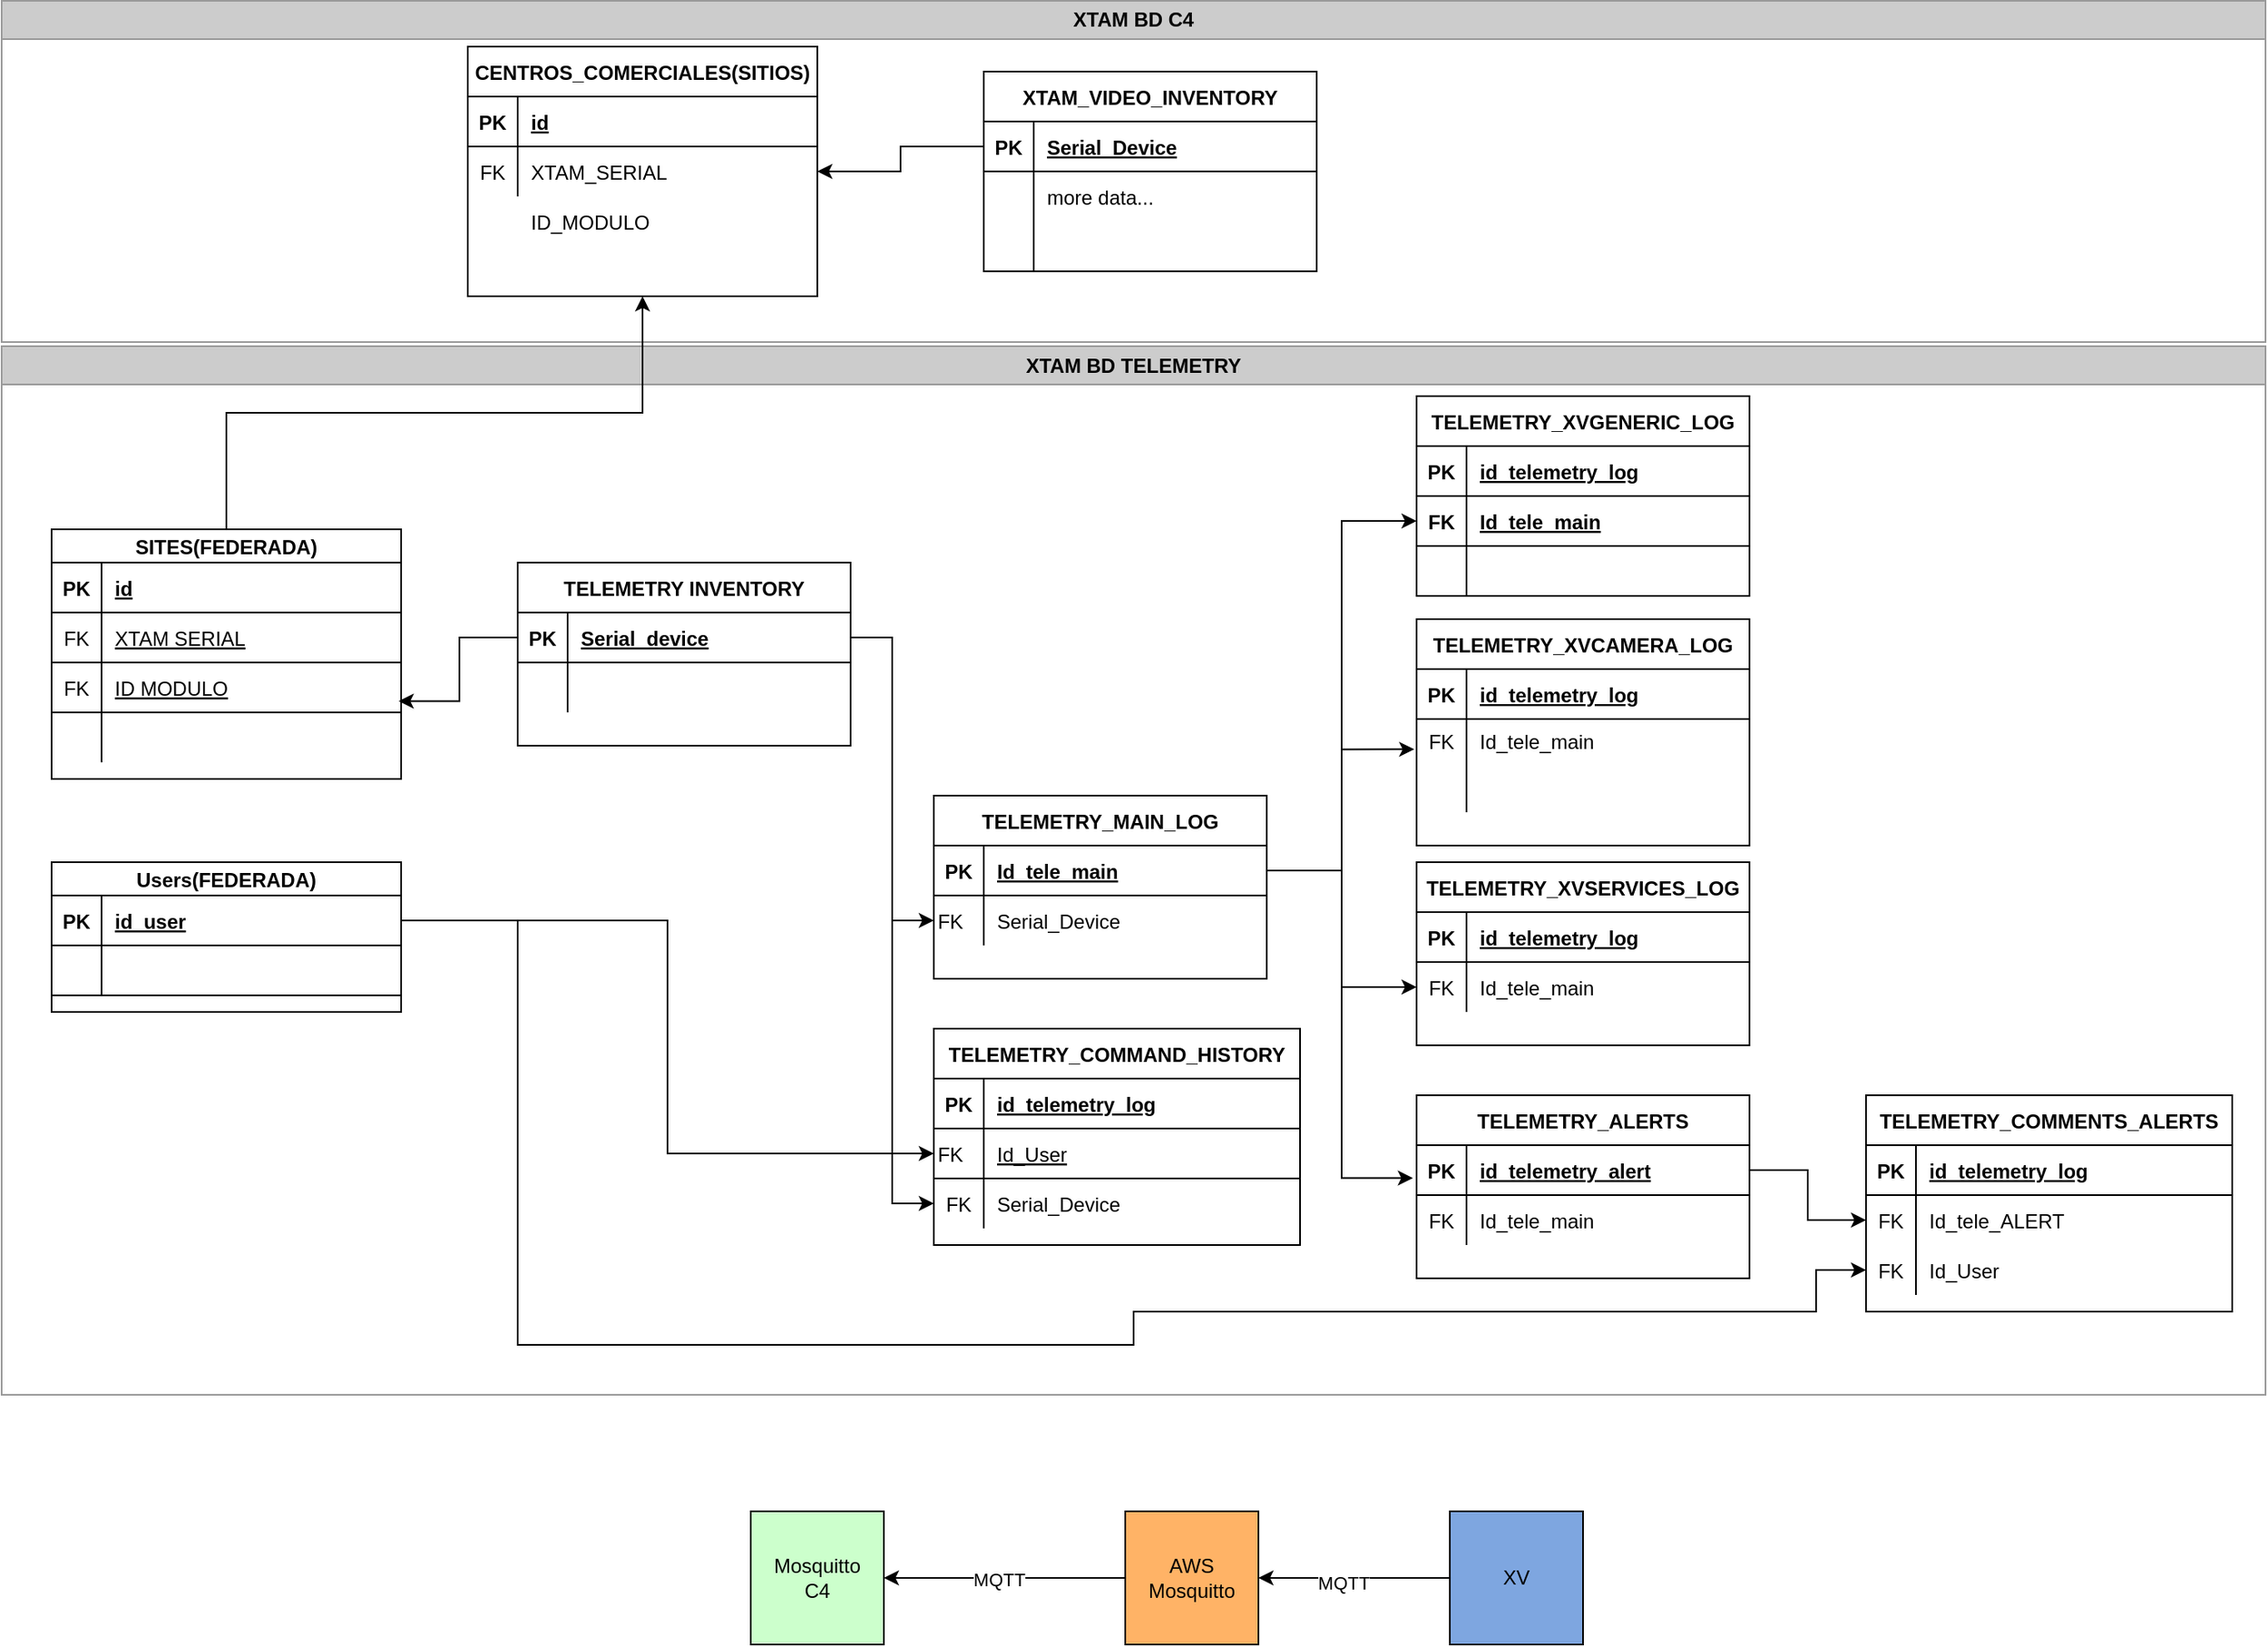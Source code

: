 <mxfile version="23.1.5" type="github">
  <diagram id="R2lEEEUBdFMjLlhIrx00" name="Page-1">
    <mxGraphModel dx="2516" dy="759" grid="1" gridSize="10" guides="1" tooltips="1" connect="1" arrows="1" fold="1" page="1" pageScale="1" pageWidth="850" pageHeight="1100" math="0" shadow="0" extFonts="Permanent Marker^https://fonts.googleapis.com/css?family=Permanent+Marker">
      <root>
        <mxCell id="0" />
        <mxCell id="1" parent="0" />
        <mxCell id="znFHZDXA9H_BHEnEAQ6R-107" value="XTAM BD TELEMETRY" style="swimlane;whiteSpace=wrap;html=1;fillColor=#CCCCCC;strokeColor=#999999;" parent="1" vertex="1">
          <mxGeometry x="-250" y="210" width="1360" height="630" as="geometry" />
        </mxCell>
        <mxCell id="znFHZDXA9H_BHEnEAQ6R-1" value="TELEMETRY INVENTORY" style="shape=table;startSize=30;container=1;collapsible=1;childLayout=tableLayout;fixedRows=1;rowLines=0;fontStyle=1;align=center;resizeLast=1;" parent="znFHZDXA9H_BHEnEAQ6R-107" vertex="1">
          <mxGeometry x="310" y="130" width="200" height="110" as="geometry" />
        </mxCell>
        <mxCell id="znFHZDXA9H_BHEnEAQ6R-2" value="" style="shape=partialRectangle;collapsible=0;dropTarget=0;pointerEvents=0;fillColor=none;points=[[0,0.5],[1,0.5]];portConstraint=eastwest;top=0;left=0;right=0;bottom=1;" parent="znFHZDXA9H_BHEnEAQ6R-1" vertex="1">
          <mxGeometry y="30" width="200" height="30" as="geometry" />
        </mxCell>
        <mxCell id="znFHZDXA9H_BHEnEAQ6R-3" value="PK" style="shape=partialRectangle;overflow=hidden;connectable=0;fillColor=none;top=0;left=0;bottom=0;right=0;fontStyle=1;" parent="znFHZDXA9H_BHEnEAQ6R-2" vertex="1">
          <mxGeometry width="30" height="30" as="geometry">
            <mxRectangle width="30" height="30" as="alternateBounds" />
          </mxGeometry>
        </mxCell>
        <mxCell id="znFHZDXA9H_BHEnEAQ6R-4" value="Serial_device" style="shape=partialRectangle;overflow=hidden;connectable=0;fillColor=none;top=0;left=0;bottom=0;right=0;align=left;spacingLeft=6;fontStyle=5;" parent="znFHZDXA9H_BHEnEAQ6R-2" vertex="1">
          <mxGeometry x="30" width="170" height="30" as="geometry">
            <mxRectangle width="170" height="30" as="alternateBounds" />
          </mxGeometry>
        </mxCell>
        <mxCell id="znFHZDXA9H_BHEnEAQ6R-5" value="" style="shape=partialRectangle;collapsible=0;dropTarget=0;pointerEvents=0;fillColor=none;points=[[0,0.5],[1,0.5]];portConstraint=eastwest;top=0;left=0;right=0;bottom=0;" parent="znFHZDXA9H_BHEnEAQ6R-1" vertex="1">
          <mxGeometry y="60" width="200" height="30" as="geometry" />
        </mxCell>
        <mxCell id="znFHZDXA9H_BHEnEAQ6R-6" value="" style="shape=partialRectangle;overflow=hidden;connectable=0;fillColor=none;top=0;left=0;bottom=0;right=0;" parent="znFHZDXA9H_BHEnEAQ6R-5" vertex="1">
          <mxGeometry width="30" height="30" as="geometry">
            <mxRectangle width="30" height="30" as="alternateBounds" />
          </mxGeometry>
        </mxCell>
        <mxCell id="znFHZDXA9H_BHEnEAQ6R-7" value="" style="shape=partialRectangle;overflow=hidden;connectable=0;fillColor=none;top=0;left=0;bottom=0;right=0;align=left;spacingLeft=6;" parent="znFHZDXA9H_BHEnEAQ6R-5" vertex="1">
          <mxGeometry x="30" width="170" height="30" as="geometry">
            <mxRectangle width="170" height="30" as="alternateBounds" />
          </mxGeometry>
        </mxCell>
        <mxCell id="znFHZDXA9H_BHEnEAQ6R-118" value="TELEMETRY_COMMENTS_ALERTS" style="shape=table;startSize=30;container=1;collapsible=1;childLayout=tableLayout;fixedRows=1;rowLines=0;fontStyle=1;align=center;resizeLast=1;" parent="znFHZDXA9H_BHEnEAQ6R-107" vertex="1">
          <mxGeometry x="1120" y="450" width="220" height="130" as="geometry" />
        </mxCell>
        <mxCell id="znFHZDXA9H_BHEnEAQ6R-119" value="" style="shape=partialRectangle;collapsible=0;dropTarget=0;pointerEvents=0;fillColor=none;points=[[0,0.5],[1,0.5]];portConstraint=eastwest;top=0;left=0;right=0;bottom=1;" parent="znFHZDXA9H_BHEnEAQ6R-118" vertex="1">
          <mxGeometry y="30" width="220" height="30" as="geometry" />
        </mxCell>
        <mxCell id="znFHZDXA9H_BHEnEAQ6R-120" value="PK" style="shape=partialRectangle;overflow=hidden;connectable=0;fillColor=none;top=0;left=0;bottom=0;right=0;fontStyle=1;" parent="znFHZDXA9H_BHEnEAQ6R-119" vertex="1">
          <mxGeometry width="30" height="30" as="geometry">
            <mxRectangle width="30" height="30" as="alternateBounds" />
          </mxGeometry>
        </mxCell>
        <mxCell id="znFHZDXA9H_BHEnEAQ6R-121" value="id_telemetry_log" style="shape=partialRectangle;overflow=hidden;connectable=0;fillColor=none;top=0;left=0;bottom=0;right=0;align=left;spacingLeft=6;fontStyle=5;" parent="znFHZDXA9H_BHEnEAQ6R-119" vertex="1">
          <mxGeometry x="30" width="190" height="30" as="geometry">
            <mxRectangle width="190" height="30" as="alternateBounds" />
          </mxGeometry>
        </mxCell>
        <mxCell id="znFHZDXA9H_BHEnEAQ6R-122" value="" style="shape=partialRectangle;collapsible=0;dropTarget=0;pointerEvents=0;fillColor=none;points=[[0,0.5],[1,0.5]];portConstraint=eastwest;top=0;left=0;right=0;bottom=0;" parent="znFHZDXA9H_BHEnEAQ6R-118" vertex="1">
          <mxGeometry y="60" width="220" height="30" as="geometry" />
        </mxCell>
        <mxCell id="znFHZDXA9H_BHEnEAQ6R-123" value="FK" style="shape=partialRectangle;overflow=hidden;connectable=0;fillColor=none;top=0;left=0;bottom=0;right=0;" parent="znFHZDXA9H_BHEnEAQ6R-122" vertex="1">
          <mxGeometry width="30" height="30" as="geometry">
            <mxRectangle width="30" height="30" as="alternateBounds" />
          </mxGeometry>
        </mxCell>
        <mxCell id="znFHZDXA9H_BHEnEAQ6R-124" value="Id_tele_ALERT" style="shape=partialRectangle;overflow=hidden;connectable=0;fillColor=none;top=0;left=0;bottom=0;right=0;align=left;spacingLeft=6;" parent="znFHZDXA9H_BHEnEAQ6R-122" vertex="1">
          <mxGeometry x="30" width="190" height="30" as="geometry">
            <mxRectangle width="190" height="30" as="alternateBounds" />
          </mxGeometry>
        </mxCell>
        <mxCell id="znFHZDXA9H_BHEnEAQ6R-153" style="shape=partialRectangle;collapsible=0;dropTarget=0;pointerEvents=0;fillColor=none;points=[[0,0.5],[1,0.5]];portConstraint=eastwest;top=0;left=0;right=0;bottom=0;" parent="znFHZDXA9H_BHEnEAQ6R-118" vertex="1">
          <mxGeometry y="90" width="220" height="30" as="geometry" />
        </mxCell>
        <mxCell id="znFHZDXA9H_BHEnEAQ6R-154" value="FK" style="shape=partialRectangle;overflow=hidden;connectable=0;fillColor=none;top=0;left=0;bottom=0;right=0;" parent="znFHZDXA9H_BHEnEAQ6R-153" vertex="1">
          <mxGeometry width="30" height="30" as="geometry">
            <mxRectangle width="30" height="30" as="alternateBounds" />
          </mxGeometry>
        </mxCell>
        <mxCell id="znFHZDXA9H_BHEnEAQ6R-155" value="Id_User" style="shape=partialRectangle;overflow=hidden;connectable=0;fillColor=none;top=0;left=0;bottom=0;right=0;align=left;spacingLeft=6;" parent="znFHZDXA9H_BHEnEAQ6R-153" vertex="1">
          <mxGeometry x="30" width="190" height="30" as="geometry">
            <mxRectangle width="190" height="30" as="alternateBounds" />
          </mxGeometry>
        </mxCell>
        <mxCell id="znFHZDXA9H_BHEnEAQ6R-126" value="TELEMETRY_COMMAND_HISTORY" style="shape=table;startSize=30;container=1;collapsible=1;childLayout=tableLayout;fixedRows=1;rowLines=0;fontStyle=1;align=center;resizeLast=1;" parent="znFHZDXA9H_BHEnEAQ6R-107" vertex="1">
          <mxGeometry x="560" y="410" width="220" height="130" as="geometry" />
        </mxCell>
        <mxCell id="znFHZDXA9H_BHEnEAQ6R-127" value="" style="shape=partialRectangle;collapsible=0;dropTarget=0;pointerEvents=0;fillColor=none;points=[[0,0.5],[1,0.5]];portConstraint=eastwest;top=0;left=0;right=0;bottom=1;" parent="znFHZDXA9H_BHEnEAQ6R-126" vertex="1">
          <mxGeometry y="30" width="220" height="30" as="geometry" />
        </mxCell>
        <mxCell id="znFHZDXA9H_BHEnEAQ6R-128" value="PK" style="shape=partialRectangle;overflow=hidden;connectable=0;fillColor=none;top=0;left=0;bottom=0;right=0;fontStyle=1;" parent="znFHZDXA9H_BHEnEAQ6R-127" vertex="1">
          <mxGeometry width="30" height="30" as="geometry">
            <mxRectangle width="30" height="30" as="alternateBounds" />
          </mxGeometry>
        </mxCell>
        <mxCell id="znFHZDXA9H_BHEnEAQ6R-129" value="id_telemetry_log" style="shape=partialRectangle;overflow=hidden;connectable=0;fillColor=none;top=0;left=0;bottom=0;right=0;align=left;spacingLeft=6;fontStyle=5;" parent="znFHZDXA9H_BHEnEAQ6R-127" vertex="1">
          <mxGeometry x="30" width="190" height="30" as="geometry">
            <mxRectangle width="190" height="30" as="alternateBounds" />
          </mxGeometry>
        </mxCell>
        <mxCell id="znFHZDXA9H_BHEnEAQ6R-149" style="shape=partialRectangle;collapsible=0;dropTarget=0;pointerEvents=0;fillColor=none;points=[[0,0.5],[1,0.5]];portConstraint=eastwest;top=0;left=0;right=0;bottom=1;" parent="znFHZDXA9H_BHEnEAQ6R-126" vertex="1">
          <mxGeometry y="60" width="220" height="30" as="geometry" />
        </mxCell>
        <mxCell id="znFHZDXA9H_BHEnEAQ6R-150" value="FK   " style="shape=partialRectangle;overflow=hidden;connectable=0;fillColor=none;top=0;left=0;bottom=0;right=0;fontStyle=0;" parent="znFHZDXA9H_BHEnEAQ6R-149" vertex="1">
          <mxGeometry width="30" height="30" as="geometry">
            <mxRectangle width="30" height="30" as="alternateBounds" />
          </mxGeometry>
        </mxCell>
        <mxCell id="znFHZDXA9H_BHEnEAQ6R-151" value="Id_User" style="shape=partialRectangle;overflow=hidden;connectable=0;fillColor=none;top=0;left=0;bottom=0;right=0;align=left;spacingLeft=6;fontStyle=4;" parent="znFHZDXA9H_BHEnEAQ6R-149" vertex="1">
          <mxGeometry x="30" width="190" height="30" as="geometry">
            <mxRectangle width="190" height="30" as="alternateBounds" />
          </mxGeometry>
        </mxCell>
        <mxCell id="znFHZDXA9H_BHEnEAQ6R-130" value="" style="shape=partialRectangle;collapsible=0;dropTarget=0;pointerEvents=0;fillColor=none;points=[[0,0.5],[1,0.5]];portConstraint=eastwest;top=0;left=0;right=0;bottom=0;" parent="znFHZDXA9H_BHEnEAQ6R-126" vertex="1">
          <mxGeometry y="90" width="220" height="30" as="geometry" />
        </mxCell>
        <mxCell id="znFHZDXA9H_BHEnEAQ6R-131" value="FK" style="shape=partialRectangle;overflow=hidden;connectable=0;fillColor=none;top=0;left=0;bottom=0;right=0;" parent="znFHZDXA9H_BHEnEAQ6R-130" vertex="1">
          <mxGeometry width="30" height="30" as="geometry">
            <mxRectangle width="30" height="30" as="alternateBounds" />
          </mxGeometry>
        </mxCell>
        <mxCell id="znFHZDXA9H_BHEnEAQ6R-132" value="Serial_Device" style="shape=partialRectangle;overflow=hidden;connectable=0;fillColor=none;top=0;left=0;bottom=0;right=0;align=left;spacingLeft=6;" parent="znFHZDXA9H_BHEnEAQ6R-130" vertex="1">
          <mxGeometry x="30" width="190" height="30" as="geometry">
            <mxRectangle width="190" height="30" as="alternateBounds" />
          </mxGeometry>
        </mxCell>
        <mxCell id="znFHZDXA9H_BHEnEAQ6R-38" value="SITES(FEDERADA)" style="shape=table;startSize=20;container=1;collapsible=1;childLayout=tableLayout;fixedRows=1;rowLines=0;fontStyle=1;align=center;resizeLast=1;" parent="znFHZDXA9H_BHEnEAQ6R-107" vertex="1">
          <mxGeometry x="30" y="110" width="210" height="150" as="geometry" />
        </mxCell>
        <mxCell id="znFHZDXA9H_BHEnEAQ6R-39" value="" style="shape=partialRectangle;collapsible=0;dropTarget=0;pointerEvents=0;fillColor=none;points=[[0,0.5],[1,0.5]];portConstraint=eastwest;top=0;left=0;right=0;bottom=1;" parent="znFHZDXA9H_BHEnEAQ6R-38" vertex="1">
          <mxGeometry y="20" width="210" height="30" as="geometry" />
        </mxCell>
        <mxCell id="znFHZDXA9H_BHEnEAQ6R-40" value="PK" style="shape=partialRectangle;overflow=hidden;connectable=0;fillColor=none;top=0;left=0;bottom=0;right=0;fontStyle=1;" parent="znFHZDXA9H_BHEnEAQ6R-39" vertex="1">
          <mxGeometry width="30" height="30" as="geometry">
            <mxRectangle width="30" height="30" as="alternateBounds" />
          </mxGeometry>
        </mxCell>
        <mxCell id="znFHZDXA9H_BHEnEAQ6R-41" value="id" style="shape=partialRectangle;overflow=hidden;connectable=0;fillColor=none;top=0;left=0;bottom=0;right=0;align=left;spacingLeft=6;fontStyle=5;" parent="znFHZDXA9H_BHEnEAQ6R-39" vertex="1">
          <mxGeometry x="30" width="180" height="30" as="geometry">
            <mxRectangle width="180" height="30" as="alternateBounds" />
          </mxGeometry>
        </mxCell>
        <mxCell id="znFHZDXA9H_BHEnEAQ6R-45" style="shape=partialRectangle;collapsible=0;dropTarget=0;pointerEvents=0;fillColor=none;points=[[0,0.5],[1,0.5]];portConstraint=eastwest;top=0;left=0;right=0;bottom=1;" parent="znFHZDXA9H_BHEnEAQ6R-38" vertex="1">
          <mxGeometry y="50" width="210" height="30" as="geometry" />
        </mxCell>
        <mxCell id="znFHZDXA9H_BHEnEAQ6R-46" value="FK" style="shape=partialRectangle;overflow=hidden;connectable=0;fillColor=none;top=0;left=0;bottom=0;right=0;fontStyle=0;" parent="znFHZDXA9H_BHEnEAQ6R-45" vertex="1">
          <mxGeometry width="30" height="30" as="geometry">
            <mxRectangle width="30" height="30" as="alternateBounds" />
          </mxGeometry>
        </mxCell>
        <mxCell id="znFHZDXA9H_BHEnEAQ6R-47" value="XTAM SERIAL" style="shape=partialRectangle;overflow=hidden;connectable=0;fillColor=none;top=0;left=0;bottom=0;right=0;align=left;spacingLeft=6;fontStyle=4;" parent="znFHZDXA9H_BHEnEAQ6R-45" vertex="1">
          <mxGeometry x="30" width="180" height="30" as="geometry">
            <mxRectangle width="180" height="30" as="alternateBounds" />
          </mxGeometry>
        </mxCell>
        <mxCell id="znFHZDXA9H_BHEnEAQ6R-48" style="shape=partialRectangle;collapsible=0;dropTarget=0;pointerEvents=0;fillColor=none;points=[[0,0.5],[1,0.5]];portConstraint=eastwest;top=0;left=0;right=0;bottom=1;" parent="znFHZDXA9H_BHEnEAQ6R-38" vertex="1">
          <mxGeometry y="80" width="210" height="30" as="geometry" />
        </mxCell>
        <mxCell id="znFHZDXA9H_BHEnEAQ6R-49" value="FK" style="shape=partialRectangle;overflow=hidden;connectable=0;fillColor=none;top=0;left=0;bottom=0;right=0;fontStyle=0;" parent="znFHZDXA9H_BHEnEAQ6R-48" vertex="1">
          <mxGeometry width="30" height="30" as="geometry">
            <mxRectangle width="30" height="30" as="alternateBounds" />
          </mxGeometry>
        </mxCell>
        <mxCell id="znFHZDXA9H_BHEnEAQ6R-50" value="ID MODULO" style="shape=partialRectangle;overflow=hidden;connectable=0;fillColor=none;top=0;left=0;bottom=0;right=0;align=left;spacingLeft=6;fontStyle=4;" parent="znFHZDXA9H_BHEnEAQ6R-48" vertex="1">
          <mxGeometry x="30" width="180" height="30" as="geometry">
            <mxRectangle width="180" height="30" as="alternateBounds" />
          </mxGeometry>
        </mxCell>
        <mxCell id="znFHZDXA9H_BHEnEAQ6R-42" value="" style="shape=partialRectangle;collapsible=0;dropTarget=0;pointerEvents=0;fillColor=none;points=[[0,0.5],[1,0.5]];portConstraint=eastwest;top=0;left=0;right=0;bottom=0;" parent="znFHZDXA9H_BHEnEAQ6R-38" vertex="1">
          <mxGeometry y="110" width="210" height="30" as="geometry" />
        </mxCell>
        <mxCell id="znFHZDXA9H_BHEnEAQ6R-43" value="" style="shape=partialRectangle;overflow=hidden;connectable=0;fillColor=none;top=0;left=0;bottom=0;right=0;" parent="znFHZDXA9H_BHEnEAQ6R-42" vertex="1">
          <mxGeometry width="30" height="30" as="geometry">
            <mxRectangle width="30" height="30" as="alternateBounds" />
          </mxGeometry>
        </mxCell>
        <mxCell id="znFHZDXA9H_BHEnEAQ6R-44" value="" style="shape=partialRectangle;overflow=hidden;connectable=0;fillColor=none;top=0;left=0;bottom=0;right=0;align=left;spacingLeft=6;" parent="znFHZDXA9H_BHEnEAQ6R-42" vertex="1">
          <mxGeometry x="30" width="180" height="30" as="geometry">
            <mxRectangle width="180" height="30" as="alternateBounds" />
          </mxGeometry>
        </mxCell>
        <mxCell id="znFHZDXA9H_BHEnEAQ6R-51" style="edgeStyle=orthogonalEdgeStyle;rounded=0;orthogonalLoop=1;jettySize=auto;html=1;exitX=0;exitY=0.5;exitDx=0;exitDy=0;entryX=0.993;entryY=0.774;entryDx=0;entryDy=0;entryPerimeter=0;" parent="znFHZDXA9H_BHEnEAQ6R-107" source="znFHZDXA9H_BHEnEAQ6R-2" target="znFHZDXA9H_BHEnEAQ6R-48" edge="1">
          <mxGeometry relative="1" as="geometry" />
        </mxCell>
        <mxCell id="znFHZDXA9H_BHEnEAQ6R-99" value="TELEMETRY_ALERTS" style="shape=table;startSize=30;container=1;collapsible=1;childLayout=tableLayout;fixedRows=1;rowLines=0;fontStyle=1;align=center;resizeLast=1;" parent="znFHZDXA9H_BHEnEAQ6R-107" vertex="1">
          <mxGeometry x="850" y="450" width="200" height="110" as="geometry" />
        </mxCell>
        <mxCell id="znFHZDXA9H_BHEnEAQ6R-100" value="" style="shape=partialRectangle;collapsible=0;dropTarget=0;pointerEvents=0;fillColor=none;points=[[0,0.5],[1,0.5]];portConstraint=eastwest;top=0;left=0;right=0;bottom=1;" parent="znFHZDXA9H_BHEnEAQ6R-99" vertex="1">
          <mxGeometry y="30" width="200" height="30" as="geometry" />
        </mxCell>
        <mxCell id="znFHZDXA9H_BHEnEAQ6R-101" value="PK" style="shape=partialRectangle;overflow=hidden;connectable=0;fillColor=none;top=0;left=0;bottom=0;right=0;fontStyle=1;" parent="znFHZDXA9H_BHEnEAQ6R-100" vertex="1">
          <mxGeometry width="30" height="30" as="geometry">
            <mxRectangle width="30" height="30" as="alternateBounds" />
          </mxGeometry>
        </mxCell>
        <mxCell id="znFHZDXA9H_BHEnEAQ6R-102" value="id_telemetry_alert" style="shape=partialRectangle;overflow=hidden;connectable=0;fillColor=none;top=0;left=0;bottom=0;right=0;align=left;spacingLeft=6;fontStyle=5;" parent="znFHZDXA9H_BHEnEAQ6R-100" vertex="1">
          <mxGeometry x="30" width="170" height="30" as="geometry">
            <mxRectangle width="170" height="30" as="alternateBounds" />
          </mxGeometry>
        </mxCell>
        <mxCell id="znFHZDXA9H_BHEnEAQ6R-103" value="" style="shape=partialRectangle;collapsible=0;dropTarget=0;pointerEvents=0;fillColor=none;points=[[0,0.5],[1,0.5]];portConstraint=eastwest;top=0;left=0;right=0;bottom=0;" parent="znFHZDXA9H_BHEnEAQ6R-99" vertex="1">
          <mxGeometry y="60" width="200" height="30" as="geometry" />
        </mxCell>
        <mxCell id="znFHZDXA9H_BHEnEAQ6R-104" value="FK" style="shape=partialRectangle;overflow=hidden;connectable=0;fillColor=none;top=0;left=0;bottom=0;right=0;" parent="znFHZDXA9H_BHEnEAQ6R-103" vertex="1">
          <mxGeometry width="30" height="30" as="geometry">
            <mxRectangle width="30" height="30" as="alternateBounds" />
          </mxGeometry>
        </mxCell>
        <mxCell id="znFHZDXA9H_BHEnEAQ6R-105" value="Id_tele_main" style="shape=partialRectangle;overflow=hidden;connectable=0;fillColor=none;top=0;left=0;bottom=0;right=0;align=left;spacingLeft=6;" parent="znFHZDXA9H_BHEnEAQ6R-103" vertex="1">
          <mxGeometry x="30" width="170" height="30" as="geometry">
            <mxRectangle width="170" height="30" as="alternateBounds" />
          </mxGeometry>
        </mxCell>
        <mxCell id="znFHZDXA9H_BHEnEAQ6R-133" style="edgeStyle=orthogonalEdgeStyle;rounded=0;orthogonalLoop=1;jettySize=auto;html=1;exitX=1;exitY=0.5;exitDx=0;exitDy=0;entryX=0;entryY=0.5;entryDx=0;entryDy=0;" parent="znFHZDXA9H_BHEnEAQ6R-107" source="znFHZDXA9H_BHEnEAQ6R-100" target="znFHZDXA9H_BHEnEAQ6R-122" edge="1">
          <mxGeometry relative="1" as="geometry" />
        </mxCell>
        <mxCell id="znFHZDXA9H_BHEnEAQ6R-135" style="edgeStyle=orthogonalEdgeStyle;rounded=0;orthogonalLoop=1;jettySize=auto;html=1;exitX=1;exitY=0.5;exitDx=0;exitDy=0;entryX=0;entryY=0.5;entryDx=0;entryDy=0;" parent="znFHZDXA9H_BHEnEAQ6R-107" source="znFHZDXA9H_BHEnEAQ6R-2" target="znFHZDXA9H_BHEnEAQ6R-130" edge="1">
          <mxGeometry relative="1" as="geometry" />
        </mxCell>
        <mxCell id="znFHZDXA9H_BHEnEAQ6R-136" value="Users(FEDERADA)" style="shape=table;startSize=20;container=1;collapsible=1;childLayout=tableLayout;fixedRows=1;rowLines=0;fontStyle=1;align=center;resizeLast=1;" parent="znFHZDXA9H_BHEnEAQ6R-107" vertex="1">
          <mxGeometry x="30" y="310" width="210" height="90" as="geometry" />
        </mxCell>
        <mxCell id="znFHZDXA9H_BHEnEAQ6R-137" value="" style="shape=partialRectangle;collapsible=0;dropTarget=0;pointerEvents=0;fillColor=none;points=[[0,0.5],[1,0.5]];portConstraint=eastwest;top=0;left=0;right=0;bottom=1;" parent="znFHZDXA9H_BHEnEAQ6R-136" vertex="1">
          <mxGeometry y="20" width="210" height="30" as="geometry" />
        </mxCell>
        <mxCell id="znFHZDXA9H_BHEnEAQ6R-138" value="PK" style="shape=partialRectangle;overflow=hidden;connectable=0;fillColor=none;top=0;left=0;bottom=0;right=0;fontStyle=1;" parent="znFHZDXA9H_BHEnEAQ6R-137" vertex="1">
          <mxGeometry width="30" height="30" as="geometry">
            <mxRectangle width="30" height="30" as="alternateBounds" />
          </mxGeometry>
        </mxCell>
        <mxCell id="znFHZDXA9H_BHEnEAQ6R-139" value="id_user" style="shape=partialRectangle;overflow=hidden;connectable=0;fillColor=none;top=0;left=0;bottom=0;right=0;align=left;spacingLeft=6;fontStyle=5;" parent="znFHZDXA9H_BHEnEAQ6R-137" vertex="1">
          <mxGeometry x="30" width="180" height="30" as="geometry">
            <mxRectangle width="180" height="30" as="alternateBounds" />
          </mxGeometry>
        </mxCell>
        <mxCell id="znFHZDXA9H_BHEnEAQ6R-143" style="shape=partialRectangle;collapsible=0;dropTarget=0;pointerEvents=0;fillColor=none;points=[[0,0.5],[1,0.5]];portConstraint=eastwest;top=0;left=0;right=0;bottom=1;" parent="znFHZDXA9H_BHEnEAQ6R-136" vertex="1">
          <mxGeometry y="50" width="210" height="30" as="geometry" />
        </mxCell>
        <mxCell id="znFHZDXA9H_BHEnEAQ6R-144" value="" style="shape=partialRectangle;overflow=hidden;connectable=0;fillColor=none;top=0;left=0;bottom=0;right=0;fontStyle=0;" parent="znFHZDXA9H_BHEnEAQ6R-143" vertex="1">
          <mxGeometry width="30" height="30" as="geometry">
            <mxRectangle width="30" height="30" as="alternateBounds" />
          </mxGeometry>
        </mxCell>
        <mxCell id="znFHZDXA9H_BHEnEAQ6R-145" value="" style="shape=partialRectangle;overflow=hidden;connectable=0;fillColor=none;top=0;left=0;bottom=0;right=0;align=left;spacingLeft=6;fontStyle=4;" parent="znFHZDXA9H_BHEnEAQ6R-143" vertex="1">
          <mxGeometry x="30" width="180" height="30" as="geometry">
            <mxRectangle width="180" height="30" as="alternateBounds" />
          </mxGeometry>
        </mxCell>
        <mxCell id="znFHZDXA9H_BHEnEAQ6R-152" style="edgeStyle=orthogonalEdgeStyle;rounded=0;orthogonalLoop=1;jettySize=auto;html=1;exitX=1;exitY=0.5;exitDx=0;exitDy=0;entryX=0;entryY=0.5;entryDx=0;entryDy=0;" parent="znFHZDXA9H_BHEnEAQ6R-107" source="znFHZDXA9H_BHEnEAQ6R-137" target="znFHZDXA9H_BHEnEAQ6R-149" edge="1">
          <mxGeometry relative="1" as="geometry" />
        </mxCell>
        <mxCell id="znFHZDXA9H_BHEnEAQ6R-156" style="edgeStyle=orthogonalEdgeStyle;rounded=0;orthogonalLoop=1;jettySize=auto;html=1;exitX=1;exitY=0.5;exitDx=0;exitDy=0;entryX=0;entryY=0.5;entryDx=0;entryDy=0;" parent="znFHZDXA9H_BHEnEAQ6R-107" source="znFHZDXA9H_BHEnEAQ6R-137" target="znFHZDXA9H_BHEnEAQ6R-153" edge="1">
          <mxGeometry relative="1" as="geometry">
            <Array as="points">
              <mxPoint x="310" y="345" />
              <mxPoint x="310" y="600" />
              <mxPoint x="680" y="600" />
              <mxPoint x="680" y="580" />
              <mxPoint x="1090" y="580" />
              <mxPoint x="1090" y="555" />
            </Array>
          </mxGeometry>
        </mxCell>
        <mxCell id="C-vyLk0tnHw3VtMMgP7b-23" value="CENTROS_COMERCIALES(SITIOS)" style="shape=table;startSize=30;container=1;collapsible=1;childLayout=tableLayout;fixedRows=1;rowLines=0;fontStyle=1;align=center;resizeLast=1;" parent="1" vertex="1">
          <mxGeometry x="30" y="30" width="210" height="150" as="geometry" />
        </mxCell>
        <mxCell id="C-vyLk0tnHw3VtMMgP7b-24" value="" style="shape=partialRectangle;collapsible=0;dropTarget=0;pointerEvents=0;fillColor=none;points=[[0,0.5],[1,0.5]];portConstraint=eastwest;top=0;left=0;right=0;bottom=1;" parent="C-vyLk0tnHw3VtMMgP7b-23" vertex="1">
          <mxGeometry y="30" width="210" height="30" as="geometry" />
        </mxCell>
        <mxCell id="C-vyLk0tnHw3VtMMgP7b-25" value="PK" style="shape=partialRectangle;overflow=hidden;connectable=0;fillColor=none;top=0;left=0;bottom=0;right=0;fontStyle=1;" parent="C-vyLk0tnHw3VtMMgP7b-24" vertex="1">
          <mxGeometry width="30" height="30" as="geometry">
            <mxRectangle width="30" height="30" as="alternateBounds" />
          </mxGeometry>
        </mxCell>
        <mxCell id="C-vyLk0tnHw3VtMMgP7b-26" value="id" style="shape=partialRectangle;overflow=hidden;connectable=0;fillColor=none;top=0;left=0;bottom=0;right=0;align=left;spacingLeft=6;fontStyle=5;" parent="C-vyLk0tnHw3VtMMgP7b-24" vertex="1">
          <mxGeometry x="30" width="180" height="30" as="geometry">
            <mxRectangle width="180" height="30" as="alternateBounds" />
          </mxGeometry>
        </mxCell>
        <mxCell id="C-vyLk0tnHw3VtMMgP7b-27" value="" style="shape=partialRectangle;collapsible=0;dropTarget=0;pointerEvents=0;fillColor=none;points=[[0,0.5],[1,0.5]];portConstraint=eastwest;top=0;left=0;right=0;bottom=0;" parent="C-vyLk0tnHw3VtMMgP7b-23" vertex="1">
          <mxGeometry y="60" width="210" height="30" as="geometry" />
        </mxCell>
        <mxCell id="C-vyLk0tnHw3VtMMgP7b-28" value="FK" style="shape=partialRectangle;overflow=hidden;connectable=0;fillColor=none;top=0;left=0;bottom=0;right=0;" parent="C-vyLk0tnHw3VtMMgP7b-27" vertex="1">
          <mxGeometry width="30" height="30" as="geometry">
            <mxRectangle width="30" height="30" as="alternateBounds" />
          </mxGeometry>
        </mxCell>
        <mxCell id="C-vyLk0tnHw3VtMMgP7b-29" value="XTAM_SERIAL" style="shape=partialRectangle;overflow=hidden;connectable=0;fillColor=none;top=0;left=0;bottom=0;right=0;align=left;spacingLeft=6;" parent="C-vyLk0tnHw3VtMMgP7b-27" vertex="1">
          <mxGeometry x="30" width="180" height="30" as="geometry">
            <mxRectangle width="180" height="30" as="alternateBounds" />
          </mxGeometry>
        </mxCell>
        <mxCell id="znFHZDXA9H_BHEnEAQ6R-10" value="ID_MODULO" style="shape=partialRectangle;overflow=hidden;connectable=0;fillColor=none;top=0;left=0;bottom=0;right=0;align=left;spacingLeft=6;" parent="1" vertex="1">
          <mxGeometry x="60" y="120" width="180" height="30" as="geometry">
            <mxRectangle width="220" height="30" as="alternateBounds" />
          </mxGeometry>
        </mxCell>
        <mxCell id="znFHZDXA9H_BHEnEAQ6R-15" style="edgeStyle=orthogonalEdgeStyle;rounded=0;orthogonalLoop=1;jettySize=auto;html=1;entryX=1;entryY=0.5;entryDx=0;entryDy=0;" parent="1" source="C-vyLk0tnHw3VtMMgP7b-3" target="C-vyLk0tnHw3VtMMgP7b-27" edge="1">
          <mxGeometry relative="1" as="geometry" />
        </mxCell>
        <mxCell id="znFHZDXA9H_BHEnEAQ6R-17" value="XTAM BD C4" style="swimlane;whiteSpace=wrap;html=1;fillColor=#CCCCCC;strokeColor=#999999;" parent="1" vertex="1">
          <mxGeometry x="-250" y="2.5" width="1360" height="205" as="geometry" />
        </mxCell>
        <mxCell id="C-vyLk0tnHw3VtMMgP7b-2" value="XTAM_VIDEO_INVENTORY" style="shape=table;startSize=30;container=1;collapsible=1;childLayout=tableLayout;fixedRows=1;rowLines=0;fontStyle=1;align=center;resizeLast=1;" parent="znFHZDXA9H_BHEnEAQ6R-17" vertex="1">
          <mxGeometry x="590" y="42.5" width="200" height="120" as="geometry" />
        </mxCell>
        <mxCell id="C-vyLk0tnHw3VtMMgP7b-3" value="" style="shape=partialRectangle;collapsible=0;dropTarget=0;pointerEvents=0;fillColor=none;points=[[0,0.5],[1,0.5]];portConstraint=eastwest;top=0;left=0;right=0;bottom=1;" parent="C-vyLk0tnHw3VtMMgP7b-2" vertex="1">
          <mxGeometry y="30" width="200" height="30" as="geometry" />
        </mxCell>
        <mxCell id="C-vyLk0tnHw3VtMMgP7b-4" value="PK" style="shape=partialRectangle;overflow=hidden;connectable=0;fillColor=none;top=0;left=0;bottom=0;right=0;fontStyle=1;" parent="C-vyLk0tnHw3VtMMgP7b-3" vertex="1">
          <mxGeometry width="30" height="30" as="geometry">
            <mxRectangle width="30" height="30" as="alternateBounds" />
          </mxGeometry>
        </mxCell>
        <mxCell id="C-vyLk0tnHw3VtMMgP7b-5" value="Serial_Device" style="shape=partialRectangle;overflow=hidden;connectable=0;fillColor=none;top=0;left=0;bottom=0;right=0;align=left;spacingLeft=6;fontStyle=5;" parent="C-vyLk0tnHw3VtMMgP7b-3" vertex="1">
          <mxGeometry x="30" width="170" height="30" as="geometry">
            <mxRectangle width="170" height="30" as="alternateBounds" />
          </mxGeometry>
        </mxCell>
        <mxCell id="C-vyLk0tnHw3VtMMgP7b-6" value="" style="shape=partialRectangle;collapsible=0;dropTarget=0;pointerEvents=0;fillColor=none;points=[[0,0.5],[1,0.5]];portConstraint=eastwest;top=0;left=0;right=0;bottom=0;" parent="C-vyLk0tnHw3VtMMgP7b-2" vertex="1">
          <mxGeometry y="60" width="200" height="30" as="geometry" />
        </mxCell>
        <mxCell id="C-vyLk0tnHw3VtMMgP7b-7" value="" style="shape=partialRectangle;overflow=hidden;connectable=0;fillColor=none;top=0;left=0;bottom=0;right=0;" parent="C-vyLk0tnHw3VtMMgP7b-6" vertex="1">
          <mxGeometry width="30" height="30" as="geometry">
            <mxRectangle width="30" height="30" as="alternateBounds" />
          </mxGeometry>
        </mxCell>
        <mxCell id="C-vyLk0tnHw3VtMMgP7b-8" value="more data..." style="shape=partialRectangle;overflow=hidden;connectable=0;fillColor=none;top=0;left=0;bottom=0;right=0;align=left;spacingLeft=6;" parent="C-vyLk0tnHw3VtMMgP7b-6" vertex="1">
          <mxGeometry x="30" width="170" height="30" as="geometry">
            <mxRectangle width="170" height="30" as="alternateBounds" />
          </mxGeometry>
        </mxCell>
        <mxCell id="C-vyLk0tnHw3VtMMgP7b-9" value="" style="shape=partialRectangle;collapsible=0;dropTarget=0;pointerEvents=0;fillColor=none;points=[[0,0.5],[1,0.5]];portConstraint=eastwest;top=0;left=0;right=0;bottom=0;" parent="C-vyLk0tnHw3VtMMgP7b-2" vertex="1">
          <mxGeometry y="90" width="200" height="30" as="geometry" />
        </mxCell>
        <mxCell id="C-vyLk0tnHw3VtMMgP7b-10" value="" style="shape=partialRectangle;overflow=hidden;connectable=0;fillColor=none;top=0;left=0;bottom=0;right=0;" parent="C-vyLk0tnHw3VtMMgP7b-9" vertex="1">
          <mxGeometry width="30" height="30" as="geometry">
            <mxRectangle width="30" height="30" as="alternateBounds" />
          </mxGeometry>
        </mxCell>
        <mxCell id="C-vyLk0tnHw3VtMMgP7b-11" value="" style="shape=partialRectangle;overflow=hidden;connectable=0;fillColor=none;top=0;left=0;bottom=0;right=0;align=left;spacingLeft=6;" parent="C-vyLk0tnHw3VtMMgP7b-9" vertex="1">
          <mxGeometry x="30" width="170" height="30" as="geometry">
            <mxRectangle width="170" height="30" as="alternateBounds" />
          </mxGeometry>
        </mxCell>
        <mxCell id="znFHZDXA9H_BHEnEAQ6R-52" style="edgeStyle=orthogonalEdgeStyle;rounded=0;orthogonalLoop=1;jettySize=auto;html=1;exitX=0.5;exitY=0;exitDx=0;exitDy=0;entryX=0.5;entryY=1;entryDx=0;entryDy=0;" parent="1" source="znFHZDXA9H_BHEnEAQ6R-38" target="C-vyLk0tnHw3VtMMgP7b-23" edge="1">
          <mxGeometry relative="1" as="geometry" />
        </mxCell>
        <mxCell id="znFHZDXA9H_BHEnEAQ6R-53" value="TELEMETRY_MAIN_LOG" style="shape=table;startSize=30;container=1;collapsible=1;childLayout=tableLayout;fixedRows=1;rowLines=0;fontStyle=1;align=center;resizeLast=1;" parent="1" vertex="1">
          <mxGeometry x="310" y="480" width="200" height="110" as="geometry" />
        </mxCell>
        <mxCell id="znFHZDXA9H_BHEnEAQ6R-54" value="" style="shape=partialRectangle;collapsible=0;dropTarget=0;pointerEvents=0;fillColor=none;points=[[0,0.5],[1,0.5]];portConstraint=eastwest;top=0;left=0;right=0;bottom=1;" parent="znFHZDXA9H_BHEnEAQ6R-53" vertex="1">
          <mxGeometry y="30" width="200" height="30" as="geometry" />
        </mxCell>
        <mxCell id="znFHZDXA9H_BHEnEAQ6R-55" value="PK" style="shape=partialRectangle;overflow=hidden;connectable=0;fillColor=none;top=0;left=0;bottom=0;right=0;fontStyle=1;" parent="znFHZDXA9H_BHEnEAQ6R-54" vertex="1">
          <mxGeometry width="30" height="30" as="geometry">
            <mxRectangle width="30" height="30" as="alternateBounds" />
          </mxGeometry>
        </mxCell>
        <mxCell id="znFHZDXA9H_BHEnEAQ6R-56" value="Id_tele_main" style="shape=partialRectangle;overflow=hidden;connectable=0;fillColor=none;top=0;left=0;bottom=0;right=0;align=left;spacingLeft=6;fontStyle=5;" parent="znFHZDXA9H_BHEnEAQ6R-54" vertex="1">
          <mxGeometry x="30" width="170" height="30" as="geometry">
            <mxRectangle width="170" height="30" as="alternateBounds" />
          </mxGeometry>
        </mxCell>
        <mxCell id="znFHZDXA9H_BHEnEAQ6R-57" value="" style="shape=partialRectangle;collapsible=0;dropTarget=0;pointerEvents=0;fillColor=none;points=[[0,0.5],[1,0.5]];portConstraint=eastwest;top=0;left=0;right=0;bottom=0;" parent="znFHZDXA9H_BHEnEAQ6R-53" vertex="1">
          <mxGeometry y="60" width="200" height="30" as="geometry" />
        </mxCell>
        <mxCell id="znFHZDXA9H_BHEnEAQ6R-58" value="FK   " style="shape=partialRectangle;overflow=hidden;connectable=0;fillColor=none;top=0;left=0;bottom=0;right=0;" parent="znFHZDXA9H_BHEnEAQ6R-57" vertex="1">
          <mxGeometry width="30" height="30" as="geometry">
            <mxRectangle width="30" height="30" as="alternateBounds" />
          </mxGeometry>
        </mxCell>
        <mxCell id="znFHZDXA9H_BHEnEAQ6R-59" value="Serial_Device" style="shape=partialRectangle;overflow=hidden;connectable=0;fillColor=none;top=0;left=0;bottom=0;right=0;align=left;spacingLeft=6;" parent="znFHZDXA9H_BHEnEAQ6R-57" vertex="1">
          <mxGeometry x="30" width="170" height="30" as="geometry">
            <mxRectangle width="170" height="30" as="alternateBounds" />
          </mxGeometry>
        </mxCell>
        <mxCell id="znFHZDXA9H_BHEnEAQ6R-60" value="TELEMETRY_XVGENERIC_LOG" style="shape=table;startSize=30;container=1;collapsible=1;childLayout=tableLayout;fixedRows=1;rowLines=0;fontStyle=1;align=center;resizeLast=1;" parent="1" vertex="1">
          <mxGeometry x="600" y="240" width="200" height="120" as="geometry" />
        </mxCell>
        <mxCell id="znFHZDXA9H_BHEnEAQ6R-61" value="" style="shape=partialRectangle;collapsible=0;dropTarget=0;pointerEvents=0;fillColor=none;points=[[0,0.5],[1,0.5]];portConstraint=eastwest;top=0;left=0;right=0;bottom=1;" parent="znFHZDXA9H_BHEnEAQ6R-60" vertex="1">
          <mxGeometry y="30" width="200" height="30" as="geometry" />
        </mxCell>
        <mxCell id="znFHZDXA9H_BHEnEAQ6R-62" value="PK" style="shape=partialRectangle;overflow=hidden;connectable=0;fillColor=none;top=0;left=0;bottom=0;right=0;fontStyle=1;" parent="znFHZDXA9H_BHEnEAQ6R-61" vertex="1">
          <mxGeometry width="30" height="30" as="geometry">
            <mxRectangle width="30" height="30" as="alternateBounds" />
          </mxGeometry>
        </mxCell>
        <mxCell id="znFHZDXA9H_BHEnEAQ6R-63" value="id_telemetry_log" style="shape=partialRectangle;overflow=hidden;connectable=0;fillColor=none;top=0;left=0;bottom=0;right=0;align=left;spacingLeft=6;fontStyle=5;" parent="znFHZDXA9H_BHEnEAQ6R-61" vertex="1">
          <mxGeometry x="30" width="170" height="30" as="geometry">
            <mxRectangle width="170" height="30" as="alternateBounds" />
          </mxGeometry>
        </mxCell>
        <mxCell id="znFHZDXA9H_BHEnEAQ6R-81" style="shape=partialRectangle;collapsible=0;dropTarget=0;pointerEvents=0;fillColor=none;points=[[0,0.5],[1,0.5]];portConstraint=eastwest;top=0;left=0;right=0;bottom=1;" parent="znFHZDXA9H_BHEnEAQ6R-60" vertex="1">
          <mxGeometry y="60" width="200" height="30" as="geometry" />
        </mxCell>
        <mxCell id="znFHZDXA9H_BHEnEAQ6R-82" value="FK" style="shape=partialRectangle;overflow=hidden;connectable=0;fillColor=none;top=0;left=0;bottom=0;right=0;fontStyle=1;" parent="znFHZDXA9H_BHEnEAQ6R-81" vertex="1">
          <mxGeometry width="30" height="30" as="geometry">
            <mxRectangle width="30" height="30" as="alternateBounds" />
          </mxGeometry>
        </mxCell>
        <mxCell id="znFHZDXA9H_BHEnEAQ6R-83" value="Id_tele_main" style="shape=partialRectangle;overflow=hidden;connectable=0;fillColor=none;top=0;left=0;bottom=0;right=0;align=left;spacingLeft=6;fontStyle=5;" parent="znFHZDXA9H_BHEnEAQ6R-81" vertex="1">
          <mxGeometry x="30" width="170" height="30" as="geometry">
            <mxRectangle width="170" height="30" as="alternateBounds" />
          </mxGeometry>
        </mxCell>
        <mxCell id="znFHZDXA9H_BHEnEAQ6R-64" value="" style="shape=partialRectangle;collapsible=0;dropTarget=0;pointerEvents=0;fillColor=none;points=[[0,0.5],[1,0.5]];portConstraint=eastwest;top=0;left=0;right=0;bottom=0;" parent="znFHZDXA9H_BHEnEAQ6R-60" vertex="1">
          <mxGeometry y="90" width="200" height="30" as="geometry" />
        </mxCell>
        <mxCell id="znFHZDXA9H_BHEnEAQ6R-65" value="" style="shape=partialRectangle;overflow=hidden;connectable=0;fillColor=none;top=0;left=0;bottom=0;right=0;" parent="znFHZDXA9H_BHEnEAQ6R-64" vertex="1">
          <mxGeometry width="30" height="30" as="geometry">
            <mxRectangle width="30" height="30" as="alternateBounds" />
          </mxGeometry>
        </mxCell>
        <mxCell id="znFHZDXA9H_BHEnEAQ6R-66" value="" style="shape=partialRectangle;overflow=hidden;connectable=0;fillColor=none;top=0;left=0;bottom=0;right=0;align=left;spacingLeft=6;" parent="znFHZDXA9H_BHEnEAQ6R-64" vertex="1">
          <mxGeometry x="30" width="170" height="30" as="geometry">
            <mxRectangle width="170" height="30" as="alternateBounds" />
          </mxGeometry>
        </mxCell>
        <mxCell id="znFHZDXA9H_BHEnEAQ6R-67" value="TELEMETRY_XVCAMERA_LOG" style="shape=table;startSize=30;container=1;collapsible=1;childLayout=tableLayout;fixedRows=1;rowLines=0;fontStyle=1;align=center;resizeLast=1;" parent="1" vertex="1">
          <mxGeometry x="600" y="374" width="200" height="136.0" as="geometry" />
        </mxCell>
        <mxCell id="znFHZDXA9H_BHEnEAQ6R-68" value="" style="shape=partialRectangle;collapsible=0;dropTarget=0;pointerEvents=0;fillColor=none;points=[[0,0.5],[1,0.5]];portConstraint=eastwest;top=0;left=0;right=0;bottom=1;" parent="znFHZDXA9H_BHEnEAQ6R-67" vertex="1">
          <mxGeometry y="30" width="200" height="30" as="geometry" />
        </mxCell>
        <mxCell id="znFHZDXA9H_BHEnEAQ6R-69" value="PK" style="shape=partialRectangle;overflow=hidden;connectable=0;fillColor=none;top=0;left=0;bottom=0;right=0;fontStyle=1;" parent="znFHZDXA9H_BHEnEAQ6R-68" vertex="1">
          <mxGeometry width="30" height="30" as="geometry">
            <mxRectangle width="30" height="30" as="alternateBounds" />
          </mxGeometry>
        </mxCell>
        <mxCell id="znFHZDXA9H_BHEnEAQ6R-70" value="id_telemetry_log" style="shape=partialRectangle;overflow=hidden;connectable=0;fillColor=none;top=0;left=0;bottom=0;right=0;align=left;spacingLeft=6;fontStyle=5;" parent="znFHZDXA9H_BHEnEAQ6R-68" vertex="1">
          <mxGeometry x="30" width="170" height="30" as="geometry">
            <mxRectangle width="170" height="30" as="alternateBounds" />
          </mxGeometry>
        </mxCell>
        <mxCell id="znFHZDXA9H_BHEnEAQ6R-71" value="" style="shape=partialRectangle;collapsible=0;dropTarget=0;pointerEvents=0;fillColor=none;points=[[0,0.5],[1,0.5]];portConstraint=eastwest;top=0;left=0;right=0;bottom=0;" parent="znFHZDXA9H_BHEnEAQ6R-67" vertex="1">
          <mxGeometry y="60" width="200" height="26" as="geometry" />
        </mxCell>
        <mxCell id="znFHZDXA9H_BHEnEAQ6R-72" value="FK" style="shape=partialRectangle;overflow=hidden;connectable=0;fillColor=none;top=0;left=0;bottom=0;right=0;" parent="znFHZDXA9H_BHEnEAQ6R-71" vertex="1">
          <mxGeometry width="30" height="26" as="geometry">
            <mxRectangle width="30" height="26" as="alternateBounds" />
          </mxGeometry>
        </mxCell>
        <mxCell id="znFHZDXA9H_BHEnEAQ6R-73" value="Id_tele_main" style="shape=partialRectangle;overflow=hidden;connectable=0;fillColor=none;top=0;left=0;bottom=0;right=0;align=left;spacingLeft=6;" parent="znFHZDXA9H_BHEnEAQ6R-71" vertex="1">
          <mxGeometry x="30" width="170" height="26" as="geometry">
            <mxRectangle width="170" height="26" as="alternateBounds" />
          </mxGeometry>
        </mxCell>
        <mxCell id="znFHZDXA9H_BHEnEAQ6R-91" style="shape=partialRectangle;collapsible=0;dropTarget=0;pointerEvents=0;fillColor=none;points=[[0,0.5],[1,0.5]];portConstraint=eastwest;top=0;left=0;right=0;bottom=0;" parent="znFHZDXA9H_BHEnEAQ6R-67" vertex="1">
          <mxGeometry y="86" width="200" height="30" as="geometry" />
        </mxCell>
        <mxCell id="znFHZDXA9H_BHEnEAQ6R-92" style="shape=partialRectangle;overflow=hidden;connectable=0;fillColor=none;top=0;left=0;bottom=0;right=0;" parent="znFHZDXA9H_BHEnEAQ6R-91" vertex="1">
          <mxGeometry width="30" height="30" as="geometry">
            <mxRectangle width="30" height="30" as="alternateBounds" />
          </mxGeometry>
        </mxCell>
        <mxCell id="znFHZDXA9H_BHEnEAQ6R-93" style="shape=partialRectangle;overflow=hidden;connectable=0;fillColor=none;top=0;left=0;bottom=0;right=0;align=left;spacingLeft=6;" parent="znFHZDXA9H_BHEnEAQ6R-91" vertex="1">
          <mxGeometry x="30" width="170" height="30" as="geometry">
            <mxRectangle width="170" height="30" as="alternateBounds" />
          </mxGeometry>
        </mxCell>
        <mxCell id="znFHZDXA9H_BHEnEAQ6R-74" value="TELEMETRY_XVSERVICES_LOG" style="shape=table;startSize=30;container=1;collapsible=1;childLayout=tableLayout;fixedRows=1;rowLines=0;fontStyle=1;align=center;resizeLast=1;" parent="1" vertex="1">
          <mxGeometry x="600" y="520" width="200" height="110" as="geometry" />
        </mxCell>
        <mxCell id="znFHZDXA9H_BHEnEAQ6R-75" value="" style="shape=partialRectangle;collapsible=0;dropTarget=0;pointerEvents=0;fillColor=none;points=[[0,0.5],[1,0.5]];portConstraint=eastwest;top=0;left=0;right=0;bottom=1;" parent="znFHZDXA9H_BHEnEAQ6R-74" vertex="1">
          <mxGeometry y="30" width="200" height="30" as="geometry" />
        </mxCell>
        <mxCell id="znFHZDXA9H_BHEnEAQ6R-76" value="PK" style="shape=partialRectangle;overflow=hidden;connectable=0;fillColor=none;top=0;left=0;bottom=0;right=0;fontStyle=1;" parent="znFHZDXA9H_BHEnEAQ6R-75" vertex="1">
          <mxGeometry width="30" height="30" as="geometry">
            <mxRectangle width="30" height="30" as="alternateBounds" />
          </mxGeometry>
        </mxCell>
        <mxCell id="znFHZDXA9H_BHEnEAQ6R-77" value="id_telemetry_log" style="shape=partialRectangle;overflow=hidden;connectable=0;fillColor=none;top=0;left=0;bottom=0;right=0;align=left;spacingLeft=6;fontStyle=5;" parent="znFHZDXA9H_BHEnEAQ6R-75" vertex="1">
          <mxGeometry x="30" width="170" height="30" as="geometry">
            <mxRectangle width="170" height="30" as="alternateBounds" />
          </mxGeometry>
        </mxCell>
        <mxCell id="znFHZDXA9H_BHEnEAQ6R-78" value="" style="shape=partialRectangle;collapsible=0;dropTarget=0;pointerEvents=0;fillColor=none;points=[[0,0.5],[1,0.5]];portConstraint=eastwest;top=0;left=0;right=0;bottom=0;" parent="znFHZDXA9H_BHEnEAQ6R-74" vertex="1">
          <mxGeometry y="60" width="200" height="30" as="geometry" />
        </mxCell>
        <mxCell id="znFHZDXA9H_BHEnEAQ6R-79" value="FK" style="shape=partialRectangle;overflow=hidden;connectable=0;fillColor=none;top=0;left=0;bottom=0;right=0;" parent="znFHZDXA9H_BHEnEAQ6R-78" vertex="1">
          <mxGeometry width="30" height="30" as="geometry">
            <mxRectangle width="30" height="30" as="alternateBounds" />
          </mxGeometry>
        </mxCell>
        <mxCell id="znFHZDXA9H_BHEnEAQ6R-80" value="Id_tele_main" style="shape=partialRectangle;overflow=hidden;connectable=0;fillColor=none;top=0;left=0;bottom=0;right=0;align=left;spacingLeft=6;" parent="znFHZDXA9H_BHEnEAQ6R-78" vertex="1">
          <mxGeometry x="30" width="170" height="30" as="geometry">
            <mxRectangle width="170" height="30" as="alternateBounds" />
          </mxGeometry>
        </mxCell>
        <mxCell id="znFHZDXA9H_BHEnEAQ6R-94" style="edgeStyle=orthogonalEdgeStyle;rounded=0;orthogonalLoop=1;jettySize=auto;html=1;exitX=1;exitY=0.5;exitDx=0;exitDy=0;entryX=0;entryY=0.5;entryDx=0;entryDy=0;" parent="1" source="znFHZDXA9H_BHEnEAQ6R-2" target="znFHZDXA9H_BHEnEAQ6R-57" edge="1">
          <mxGeometry relative="1" as="geometry" />
        </mxCell>
        <mxCell id="znFHZDXA9H_BHEnEAQ6R-95" style="edgeStyle=orthogonalEdgeStyle;rounded=0;orthogonalLoop=1;jettySize=auto;html=1;exitX=1;exitY=0.5;exitDx=0;exitDy=0;entryX=0;entryY=0.5;entryDx=0;entryDy=0;" parent="1" source="znFHZDXA9H_BHEnEAQ6R-54" target="znFHZDXA9H_BHEnEAQ6R-81" edge="1">
          <mxGeometry relative="1" as="geometry" />
        </mxCell>
        <mxCell id="znFHZDXA9H_BHEnEAQ6R-96" style="edgeStyle=orthogonalEdgeStyle;rounded=0;orthogonalLoop=1;jettySize=auto;html=1;exitX=1;exitY=0.5;exitDx=0;exitDy=0;entryX=-0.007;entryY=0.699;entryDx=0;entryDy=0;entryPerimeter=0;" parent="1" source="znFHZDXA9H_BHEnEAQ6R-54" target="znFHZDXA9H_BHEnEAQ6R-71" edge="1">
          <mxGeometry relative="1" as="geometry" />
        </mxCell>
        <mxCell id="znFHZDXA9H_BHEnEAQ6R-97" style="edgeStyle=orthogonalEdgeStyle;rounded=0;orthogonalLoop=1;jettySize=auto;html=1;exitX=1;exitY=0.5;exitDx=0;exitDy=0;entryX=0;entryY=0.5;entryDx=0;entryDy=0;" parent="1" source="znFHZDXA9H_BHEnEAQ6R-54" target="znFHZDXA9H_BHEnEAQ6R-78" edge="1">
          <mxGeometry relative="1" as="geometry" />
        </mxCell>
        <mxCell id="znFHZDXA9H_BHEnEAQ6R-106" style="edgeStyle=orthogonalEdgeStyle;rounded=0;orthogonalLoop=1;jettySize=auto;html=1;exitX=1;exitY=0.5;exitDx=0;exitDy=0;entryX=-0.011;entryY=0.659;entryDx=0;entryDy=0;entryPerimeter=0;" parent="1" source="znFHZDXA9H_BHEnEAQ6R-54" target="znFHZDXA9H_BHEnEAQ6R-100" edge="1">
          <mxGeometry relative="1" as="geometry" />
        </mxCell>
        <mxCell id="gmxdCh3XUW74H3jPYYU_-1" value="Mosquitto&lt;br&gt;C4" style="whiteSpace=wrap;html=1;aspect=fixed;fillColor=#CCFFCC;" vertex="1" parent="1">
          <mxGeometry x="200" y="910" width="80" height="80" as="geometry" />
        </mxCell>
        <mxCell id="gmxdCh3XUW74H3jPYYU_-3" style="edgeStyle=orthogonalEdgeStyle;rounded=0;orthogonalLoop=1;jettySize=auto;html=1;entryX=1;entryY=0.5;entryDx=0;entryDy=0;" edge="1" parent="1" source="gmxdCh3XUW74H3jPYYU_-2" target="gmxdCh3XUW74H3jPYYU_-1">
          <mxGeometry relative="1" as="geometry" />
        </mxCell>
        <mxCell id="gmxdCh3XUW74H3jPYYU_-4" value="MQTT" style="edgeLabel;html=1;align=center;verticalAlign=middle;resizable=0;points=[];" vertex="1" connectable="0" parent="gmxdCh3XUW74H3jPYYU_-3">
          <mxGeometry x="0.05" y="1" relative="1" as="geometry">
            <mxPoint as="offset" />
          </mxGeometry>
        </mxCell>
        <mxCell id="gmxdCh3XUW74H3jPYYU_-2" value="AWS&lt;br&gt;Mosquitto" style="whiteSpace=wrap;html=1;aspect=fixed;fillColor=#FFB366;" vertex="1" parent="1">
          <mxGeometry x="425" y="910" width="80" height="80" as="geometry" />
        </mxCell>
        <mxCell id="gmxdCh3XUW74H3jPYYU_-6" style="edgeStyle=orthogonalEdgeStyle;rounded=0;orthogonalLoop=1;jettySize=auto;html=1;exitX=0;exitY=0.5;exitDx=0;exitDy=0;" edge="1" parent="1" source="gmxdCh3XUW74H3jPYYU_-5" target="gmxdCh3XUW74H3jPYYU_-2">
          <mxGeometry relative="1" as="geometry" />
        </mxCell>
        <mxCell id="gmxdCh3XUW74H3jPYYU_-7" value="MQTT" style="edgeLabel;html=1;align=center;verticalAlign=middle;resizable=0;points=[];" vertex="1" connectable="0" parent="gmxdCh3XUW74H3jPYYU_-6">
          <mxGeometry x="0.12" y="3" relative="1" as="geometry">
            <mxPoint as="offset" />
          </mxGeometry>
        </mxCell>
        <mxCell id="gmxdCh3XUW74H3jPYYU_-5" value="XV" style="whiteSpace=wrap;html=1;aspect=fixed;fillColor=#7EA6E0;" vertex="1" parent="1">
          <mxGeometry x="620" y="910" width="80" height="80" as="geometry" />
        </mxCell>
      </root>
    </mxGraphModel>
  </diagram>
</mxfile>
